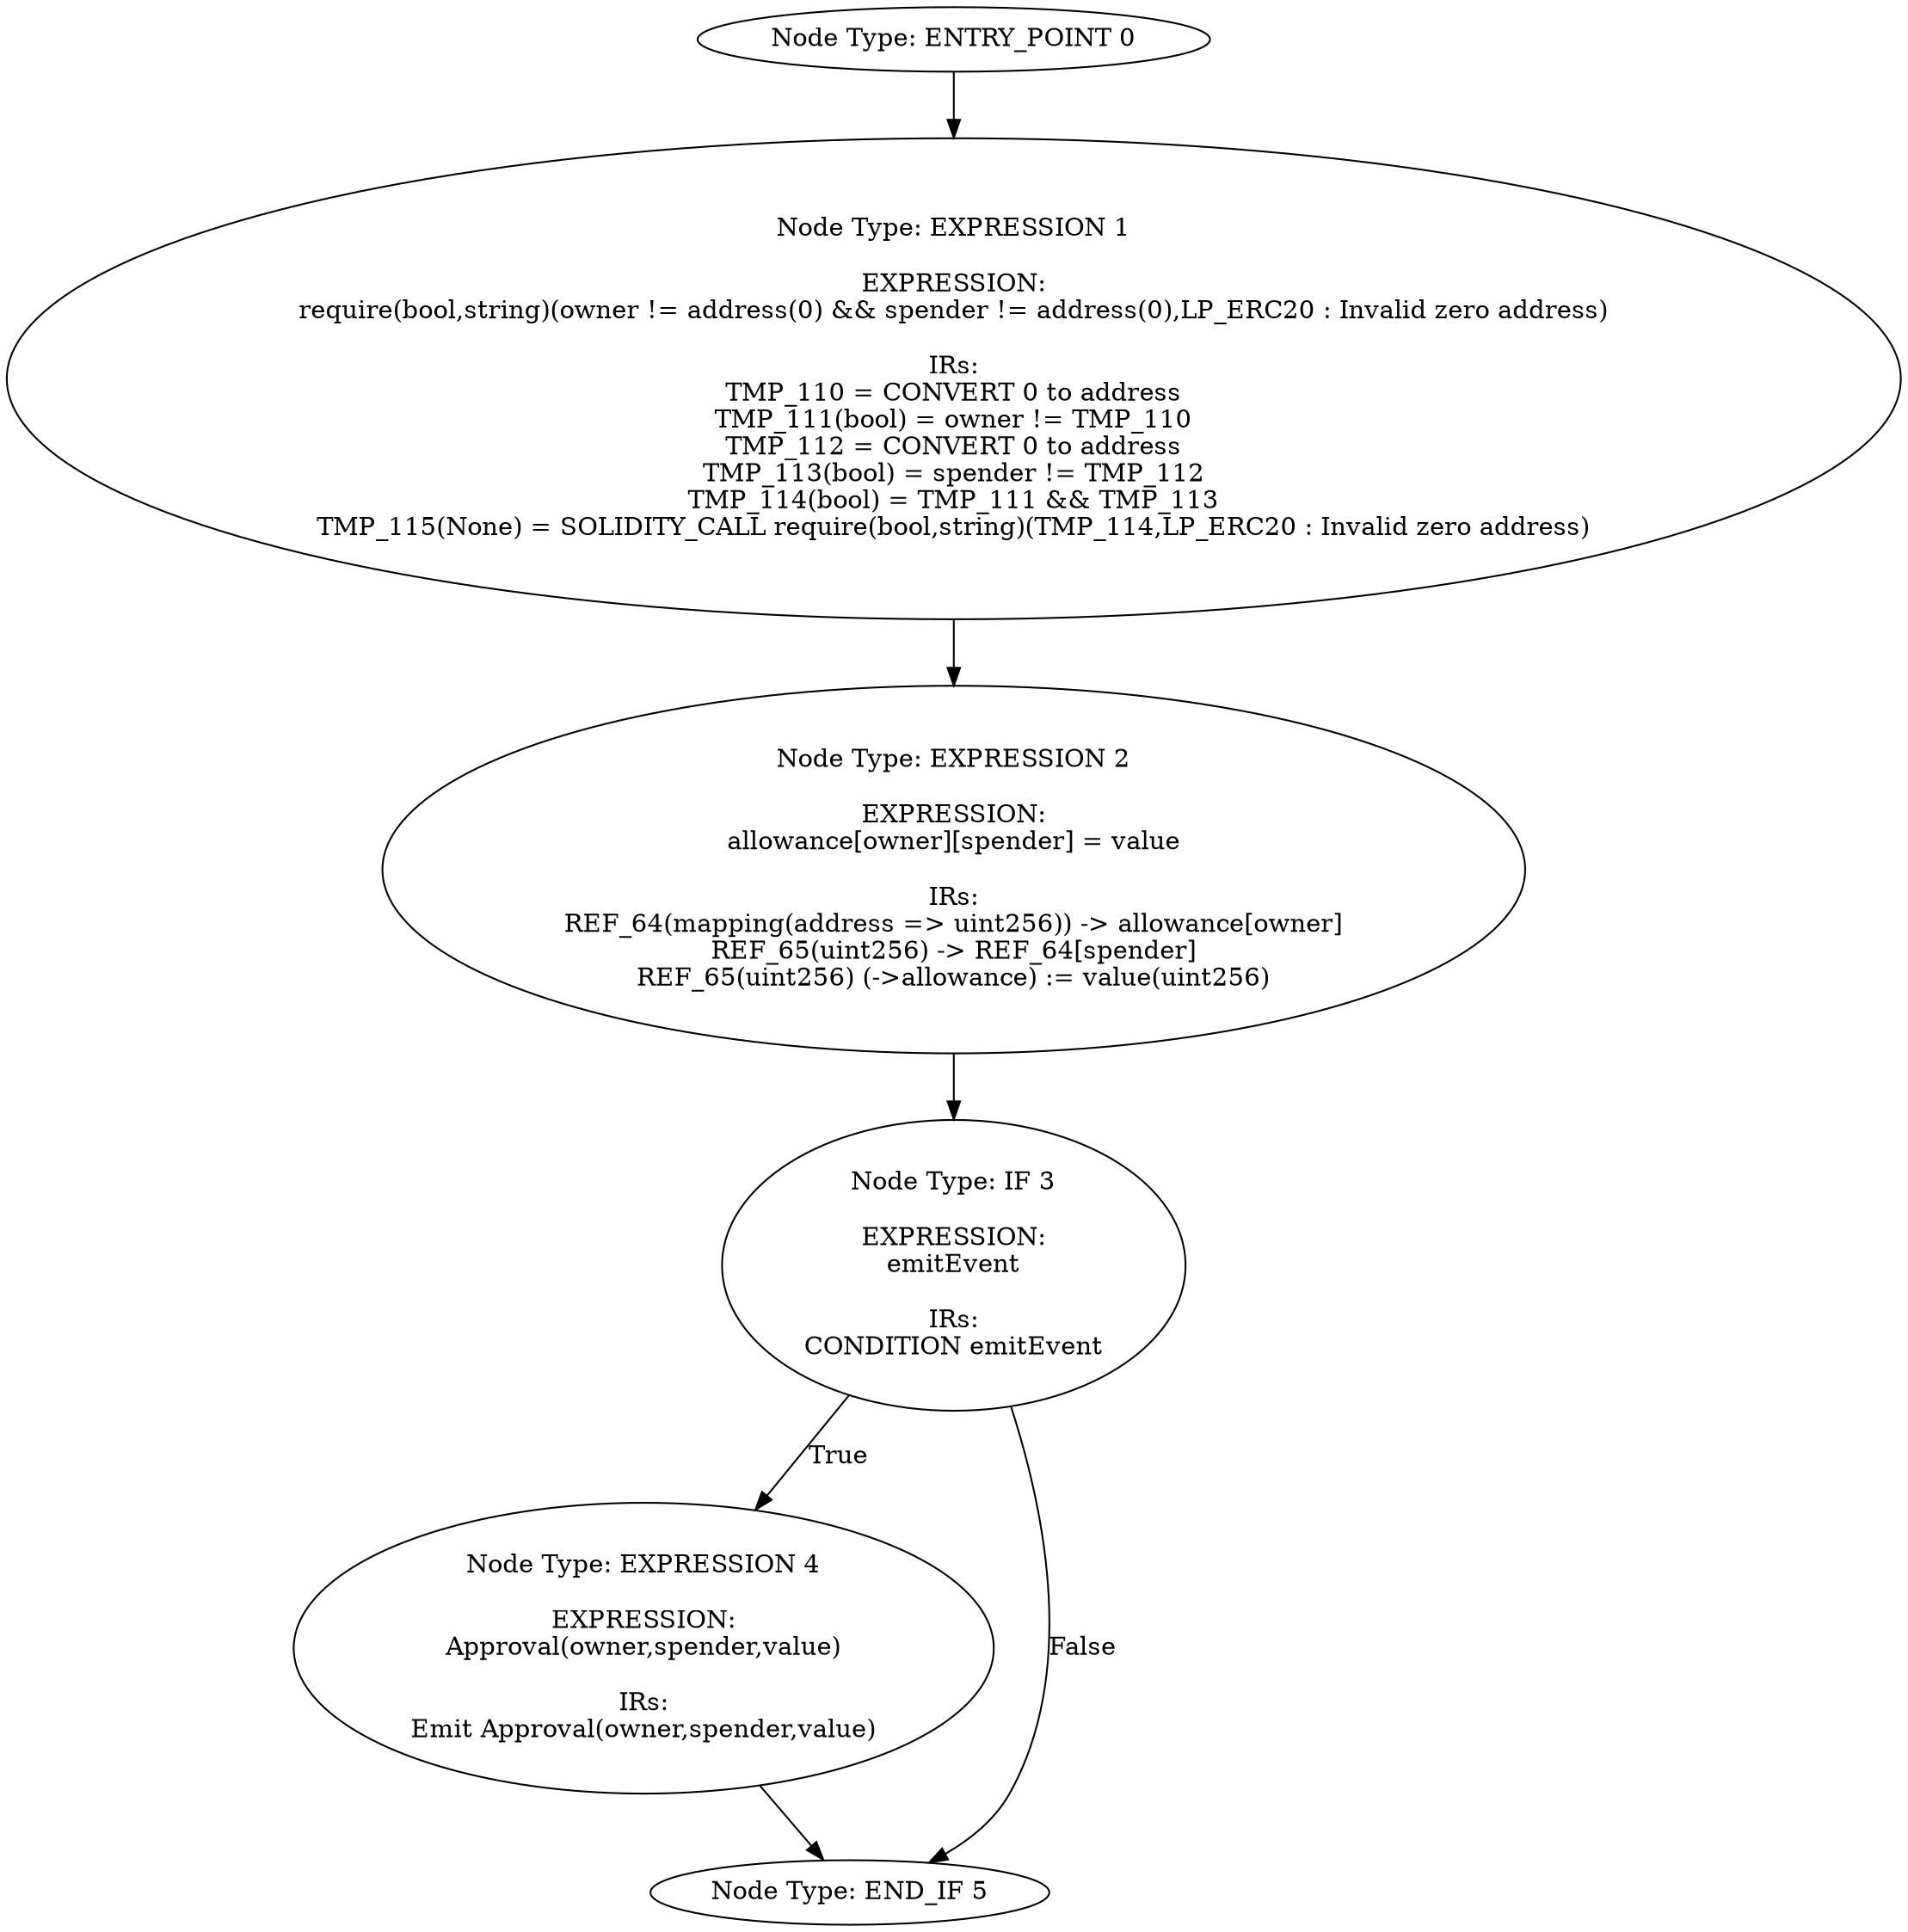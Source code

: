 digraph{
0[label="Node Type: ENTRY_POINT 0
"];
0->1;
1[label="Node Type: EXPRESSION 1

EXPRESSION:
require(bool,string)(owner != address(0) && spender != address(0),LP_ERC20 : Invalid zero address)

IRs:
TMP_110 = CONVERT 0 to address
TMP_111(bool) = owner != TMP_110
TMP_112 = CONVERT 0 to address
TMP_113(bool) = spender != TMP_112
TMP_114(bool) = TMP_111 && TMP_113
TMP_115(None) = SOLIDITY_CALL require(bool,string)(TMP_114,LP_ERC20 : Invalid zero address)"];
1->2;
2[label="Node Type: EXPRESSION 2

EXPRESSION:
allowance[owner][spender] = value

IRs:
REF_64(mapping(address => uint256)) -> allowance[owner]
REF_65(uint256) -> REF_64[spender]
REF_65(uint256) (->allowance) := value(uint256)"];
2->3;
3[label="Node Type: IF 3

EXPRESSION:
emitEvent

IRs:
CONDITION emitEvent"];
3->4[label="True"];
3->5[label="False"];
4[label="Node Type: EXPRESSION 4

EXPRESSION:
Approval(owner,spender,value)

IRs:
Emit Approval(owner,spender,value)"];
4->5;
5[label="Node Type: END_IF 5
"];
}
